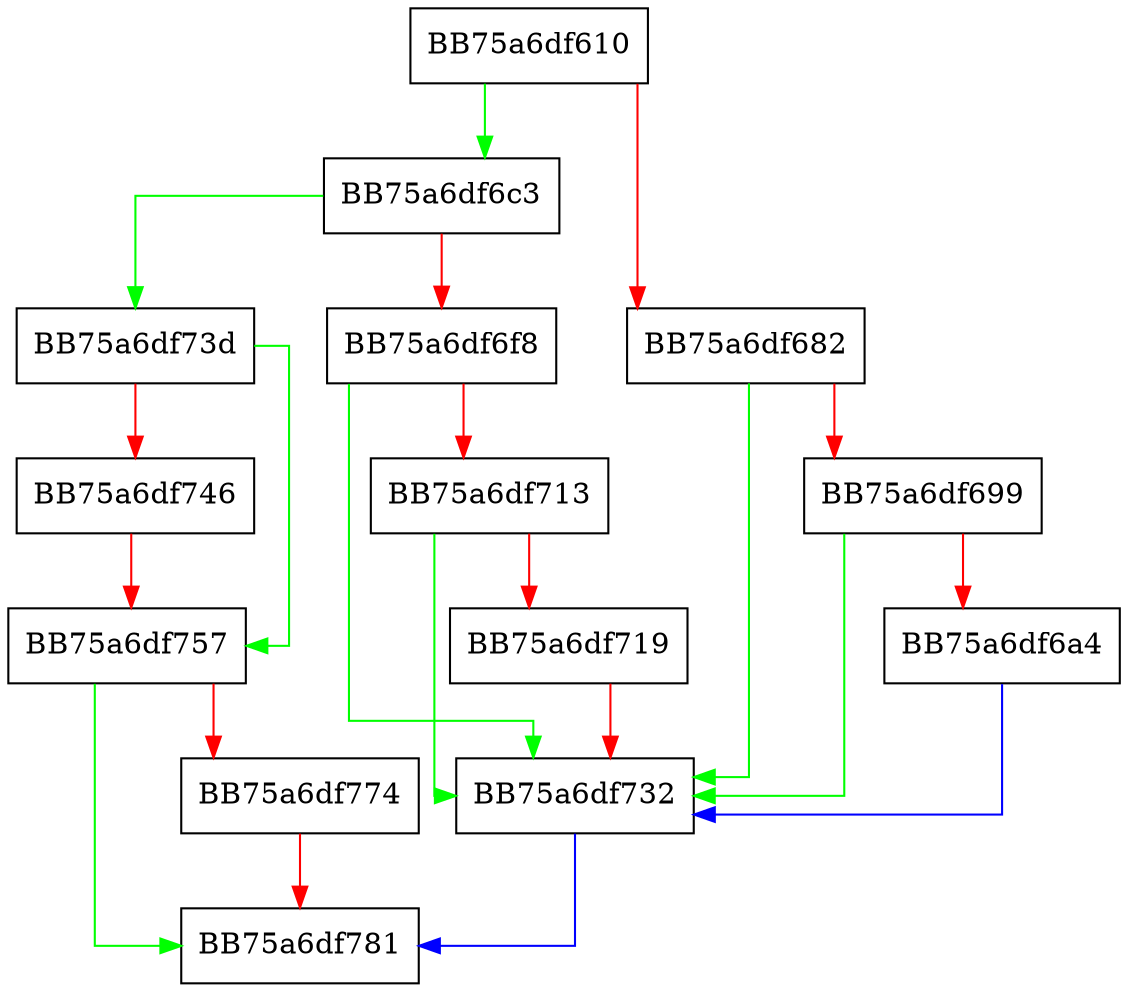 digraph OpenFileRawForReadById {
  node [shape="box"];
  graph [splines=ortho];
  BB75a6df610 -> BB75a6df6c3 [color="green"];
  BB75a6df610 -> BB75a6df682 [color="red"];
  BB75a6df682 -> BB75a6df732 [color="green"];
  BB75a6df682 -> BB75a6df699 [color="red"];
  BB75a6df699 -> BB75a6df732 [color="green"];
  BB75a6df699 -> BB75a6df6a4 [color="red"];
  BB75a6df6a4 -> BB75a6df732 [color="blue"];
  BB75a6df6c3 -> BB75a6df73d [color="green"];
  BB75a6df6c3 -> BB75a6df6f8 [color="red"];
  BB75a6df6f8 -> BB75a6df732 [color="green"];
  BB75a6df6f8 -> BB75a6df713 [color="red"];
  BB75a6df713 -> BB75a6df732 [color="green"];
  BB75a6df713 -> BB75a6df719 [color="red"];
  BB75a6df719 -> BB75a6df732 [color="red"];
  BB75a6df732 -> BB75a6df781 [color="blue"];
  BB75a6df73d -> BB75a6df757 [color="green"];
  BB75a6df73d -> BB75a6df746 [color="red"];
  BB75a6df746 -> BB75a6df757 [color="red"];
  BB75a6df757 -> BB75a6df781 [color="green"];
  BB75a6df757 -> BB75a6df774 [color="red"];
  BB75a6df774 -> BB75a6df781 [color="red"];
}
